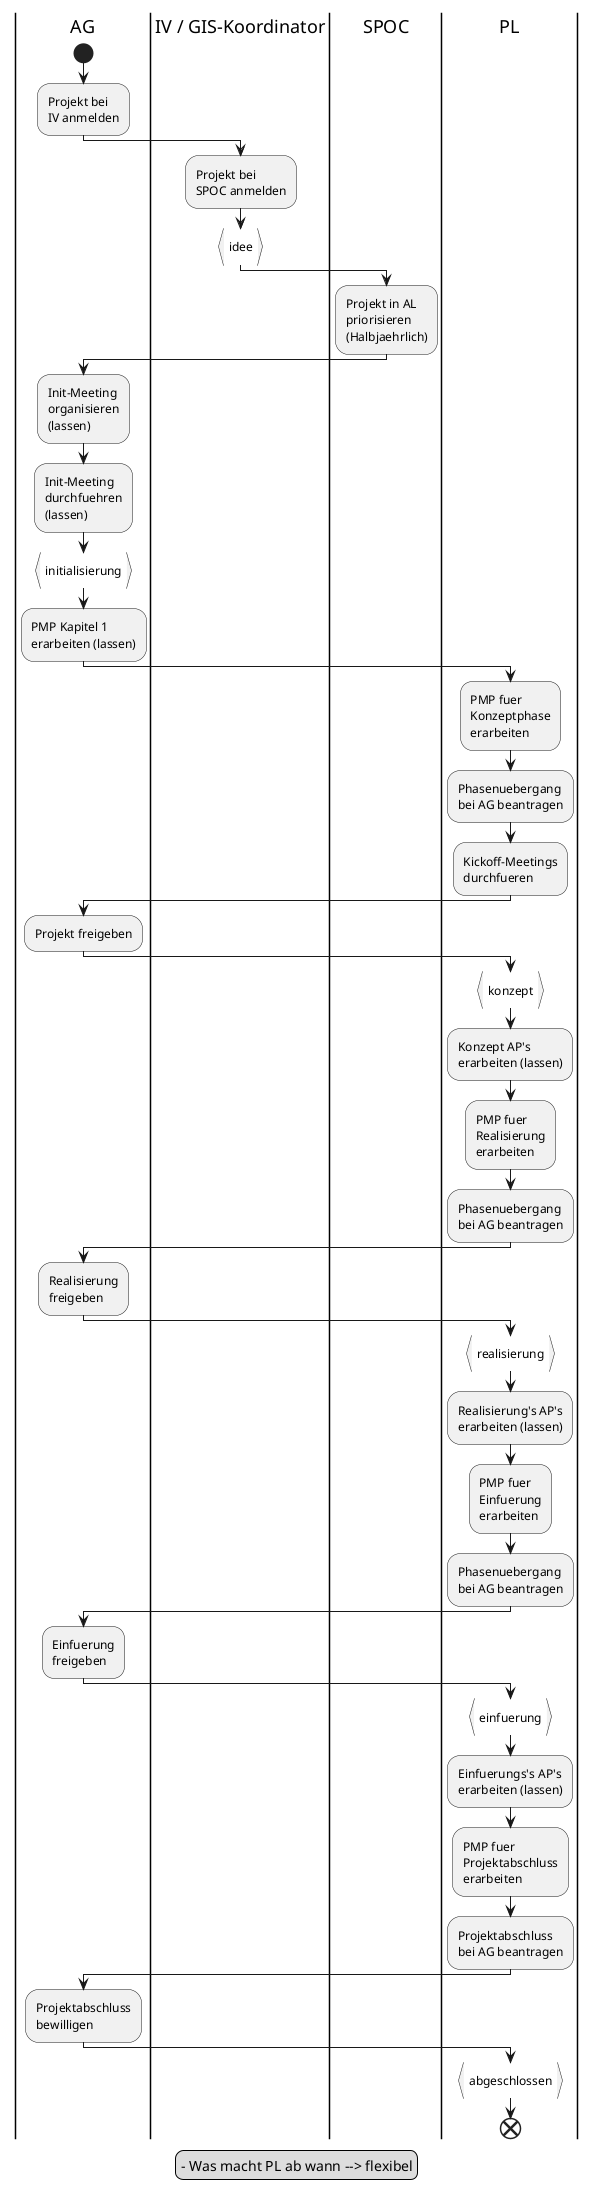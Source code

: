 @startuml
legend top
	Ablauf eines GIS-Projektes
end legend
|AG|
start
:Projekt bei
IV anmelden;
|IV / GIS-Koordinator|
:Projekt bei
SPOC anmelden;
:idee}
|SPOC|
:Projekt in AL
priorisieren
(Halbjaehrlich);
|AG|
:Init-Meeting
organisieren
(lassen);
:Init-Meeting
durchfuehren
(lassen);
:initialisierung}
:PMP Kapitel 1
erarbeiten (lassen);
|PL|
:PMP fuer
Konzeptphase
erarbeiten;
legend bottom
- Was macht PL ab wann --> flexibel
end legend
:Phasenuebergang
bei AG beantragen;
:Kickoff-Meetings
durchfueren;
|AG|
:Projekt freigeben;
|PL|
:konzept}
:Konzept AP's
erarbeiten (lassen);
:PMP fuer
Realisierung
erarbeiten;
:Phasenuebergang
bei AG beantragen;
|AG|
:Realisierung
freigeben;
|PL|
:realisierung}
:Realisierung's AP's
erarbeiten (lassen);
:PMP fuer
Einfuerung
erarbeiten;
:Phasenuebergang
bei AG beantragen;
|AG|
:Einfuerung
freigeben;
|PL|
:einfuerung}
:Einfuerungs's AP's
erarbeiten (lassen);
:PMP fuer
Projektabschluss
erarbeiten;
:Projektabschluss
bei AG beantragen;
|AG|
:Projektabschluss
bewilligen;
|PL|
:abgeschlossen}
end
@enduml